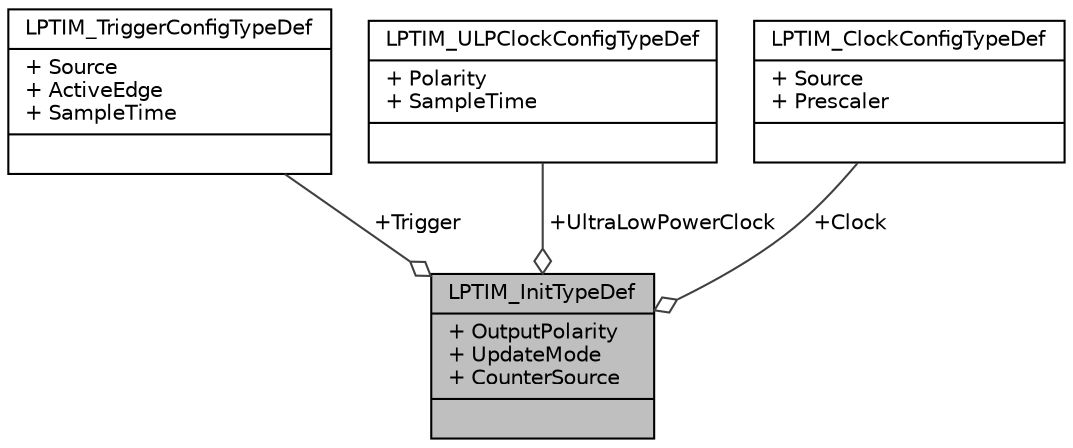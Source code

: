 digraph "LPTIM_InitTypeDef"
{
  edge [fontname="Helvetica",fontsize="10",labelfontname="Helvetica",labelfontsize="10"];
  node [fontname="Helvetica",fontsize="10",shape=record];
  Node1 [label="{LPTIM_InitTypeDef\n|+ OutputPolarity\l+ UpdateMode\l+ CounterSource\l|}",height=0.2,width=0.4,color="black", fillcolor="grey75", style="filled", fontcolor="black"];
  Node2 -> Node1 [color="grey25",fontsize="10",style="solid",label=" +Trigger" ,arrowhead="odiamond",fontname="Helvetica"];
  Node2 [label="{LPTIM_TriggerConfigTypeDef\n|+ Source\l+ ActiveEdge\l+ SampleTime\l|}",height=0.2,width=0.4,color="black", fillcolor="white", style="filled",URL="$struct_l_p_t_i_m___trigger_config_type_def.html",tooltip="LPTIM Trigger configuration definition. "];
  Node3 -> Node1 [color="grey25",fontsize="10",style="solid",label=" +UltraLowPowerClock" ,arrowhead="odiamond",fontname="Helvetica"];
  Node3 [label="{LPTIM_ULPClockConfigTypeDef\n|+ Polarity\l+ SampleTime\l|}",height=0.2,width=0.4,color="black", fillcolor="white", style="filled",URL="$struct_l_p_t_i_m___u_l_p_clock_config_type_def.html",tooltip="LPTIM Clock configuration definition. "];
  Node4 -> Node1 [color="grey25",fontsize="10",style="solid",label=" +Clock" ,arrowhead="odiamond",fontname="Helvetica"];
  Node4 [label="{LPTIM_ClockConfigTypeDef\n|+ Source\l+ Prescaler\l|}",height=0.2,width=0.4,color="black", fillcolor="white", style="filled",URL="$struct_l_p_t_i_m___clock_config_type_def.html",tooltip="LPTIM Clock configuration definition. "];
}
